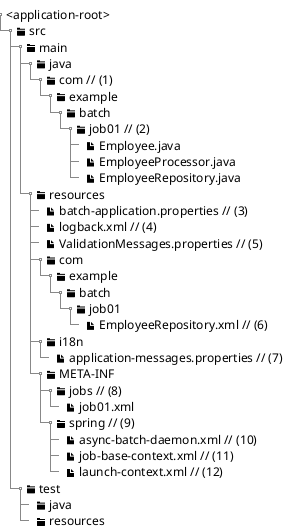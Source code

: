 @startsalt
{
{T
<application-root>
+ <&folder> src
++ <&folder> main
+++ <&folder> java
++++ <&folder> com // (1)
+++++ <&folder> example
++++++ <&folder> batch
+++++++ <&folder> job01 // (2)
++++++++ <&file> Employee.java
++++++++ <&file> EmployeeProcessor.java
++++++++ <&file> EmployeeRepository.java
+++ <&folder> resources
++++ <&file> batch-application.properties // (3)
++++ <&file> logback.xml // (4)
++++ <&file> ValidationMessages.properties // (5)
++++ <&folder> com
+++++ <&folder> example
++++++ <&folder> batch
+++++++ <&folder> job01
++++++++ <&file> EmployeeRepository.xml // (6)
++++ <&folder> i18n
+++++ <&file> application-messages.properties // (7)
++++ <&folder> META-INF
+++++ <&folder> jobs // (8)
++++++ <&file> job01.xml
+++++ <&folder> spring // (9)
++++++ <&file> async-batch-daemon.xml // (10)
++++++ <&file> job-base-context.xml // (11)
++++++ <&file> launch-context.xml // (12)
++ <&folder> test
+++ <&folder> java
+++ <&folder> resources
}
}
@endsalt
